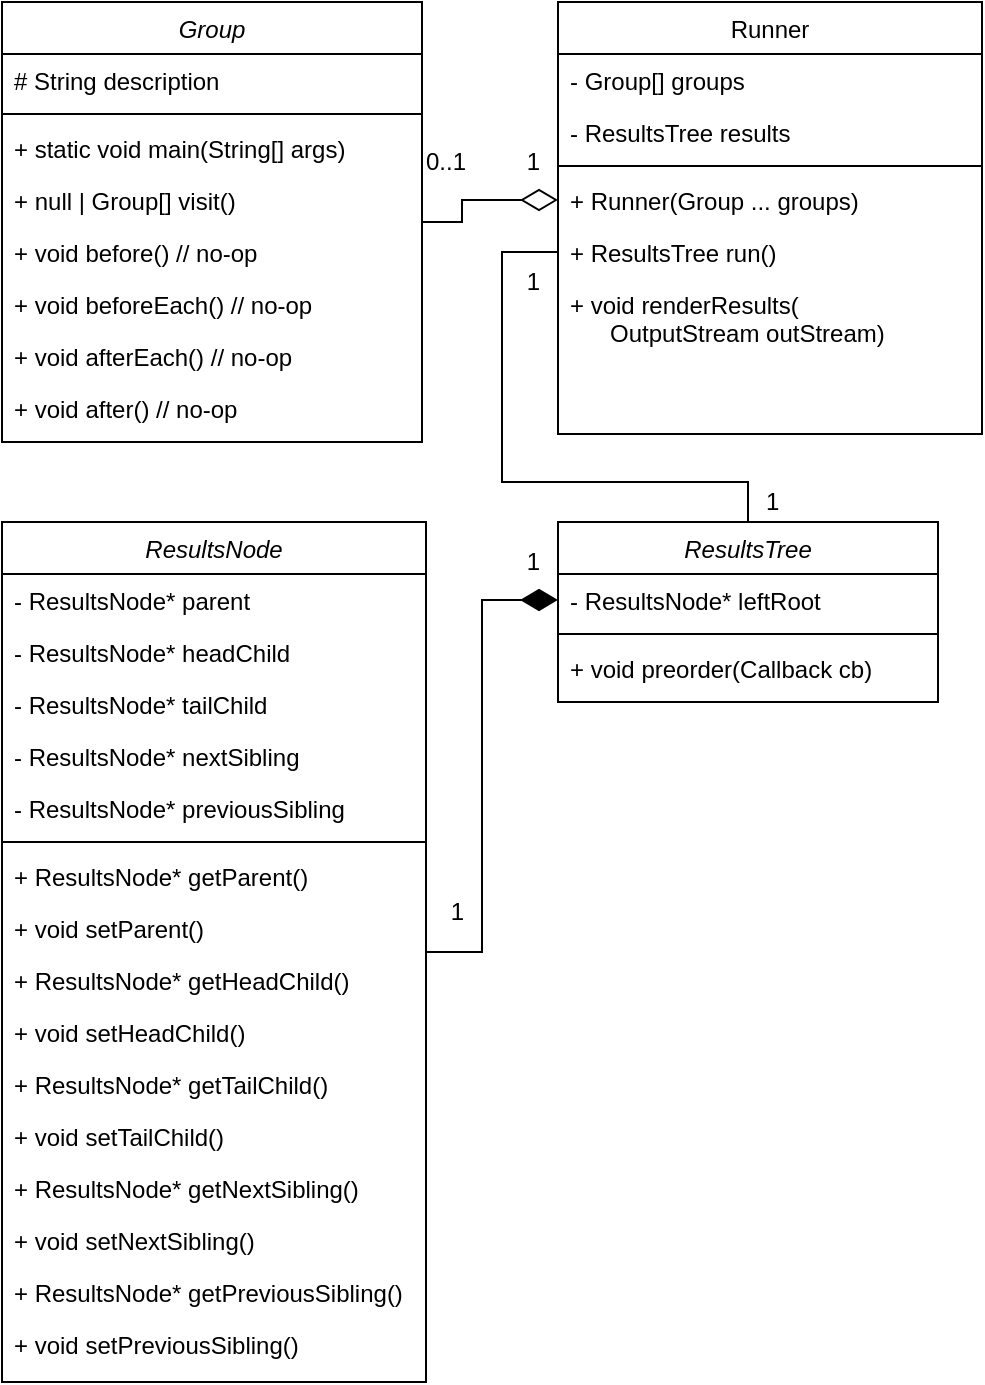 <mxfile version="15.6.8" type="github">
  <diagram id="C5RBs43oDa-KdzZeNtuy" name="Page-1">
    <mxGraphModel dx="1002" dy="706" grid="1" gridSize="10" guides="1" tooltips="1" connect="1" arrows="1" fold="1" page="1" pageScale="1" pageWidth="827" pageHeight="1169" math="0" shadow="0">
      <root>
        <mxCell id="WIyWlLk6GJQsqaUBKTNV-0" />
        <mxCell id="WIyWlLk6GJQsqaUBKTNV-1" parent="WIyWlLk6GJQsqaUBKTNV-0" />
        <mxCell id="LQyxx-FLRzyoBpR7StHB-50" style="edgeStyle=orthogonalEdgeStyle;rounded=0;orthogonalLoop=1;jettySize=auto;html=1;startArrow=none;startFill=0;endArrow=diamondThin;endFill=0;startSize=16;endSize=16;targetPerimeterSpacing=0;strokeWidth=1;" edge="1" parent="WIyWlLk6GJQsqaUBKTNV-1" source="zkfFHV4jXpPFQw0GAbJ--0" target="zkfFHV4jXpPFQw0GAbJ--24">
          <mxGeometry relative="1" as="geometry">
            <Array as="points">
              <mxPoint x="460" y="230" />
              <mxPoint x="460" y="219" />
            </Array>
          </mxGeometry>
        </mxCell>
        <mxCell id="zkfFHV4jXpPFQw0GAbJ--0" value="Group" style="swimlane;fontStyle=2;align=center;verticalAlign=top;childLayout=stackLayout;horizontal=1;startSize=26;horizontalStack=0;resizeParent=1;resizeLast=0;collapsible=1;marginBottom=0;rounded=0;shadow=0;strokeWidth=1;" parent="WIyWlLk6GJQsqaUBKTNV-1" vertex="1">
          <mxGeometry x="230" y="120" width="210" height="220" as="geometry">
            <mxRectangle x="230" y="140" width="160" height="26" as="alternateBounds" />
          </mxGeometry>
        </mxCell>
        <mxCell id="zkfFHV4jXpPFQw0GAbJ--1" value="# String description" style="text;align=left;verticalAlign=top;spacingLeft=4;spacingRight=4;overflow=hidden;rotatable=0;points=[[0,0.5],[1,0.5]];portConstraint=eastwest;" parent="zkfFHV4jXpPFQw0GAbJ--0" vertex="1">
          <mxGeometry y="26" width="210" height="26" as="geometry" />
        </mxCell>
        <mxCell id="zkfFHV4jXpPFQw0GAbJ--4" value="" style="line;html=1;strokeWidth=1;align=left;verticalAlign=middle;spacingTop=-1;spacingLeft=3;spacingRight=3;rotatable=0;labelPosition=right;points=[];portConstraint=eastwest;" parent="zkfFHV4jXpPFQw0GAbJ--0" vertex="1">
          <mxGeometry y="52" width="210" height="8" as="geometry" />
        </mxCell>
        <mxCell id="zkfFHV4jXpPFQw0GAbJ--5" value="+ static void main(String[] args)" style="text;align=left;verticalAlign=top;spacingLeft=4;spacingRight=4;overflow=hidden;rotatable=0;points=[[0,0.5],[1,0.5]];portConstraint=eastwest;" parent="zkfFHV4jXpPFQw0GAbJ--0" vertex="1">
          <mxGeometry y="60" width="210" height="26" as="geometry" />
        </mxCell>
        <mxCell id="LQyxx-FLRzyoBpR7StHB-8" value="+ null | Group[] visit()" style="text;align=left;verticalAlign=top;spacingLeft=4;spacingRight=4;overflow=hidden;rotatable=0;points=[[0,0.5],[1,0.5]];portConstraint=eastwest;" vertex="1" parent="zkfFHV4jXpPFQw0GAbJ--0">
          <mxGeometry y="86" width="210" height="26" as="geometry" />
        </mxCell>
        <mxCell id="LQyxx-FLRzyoBpR7StHB-3" value="+ void before() // no-op" style="text;align=left;verticalAlign=top;spacingLeft=4;spacingRight=4;overflow=hidden;rotatable=0;points=[[0,0.5],[1,0.5]];portConstraint=eastwest;" vertex="1" parent="zkfFHV4jXpPFQw0GAbJ--0">
          <mxGeometry y="112" width="210" height="26" as="geometry" />
        </mxCell>
        <mxCell id="LQyxx-FLRzyoBpR7StHB-5" value="+ void beforeEach() // no-op" style="text;align=left;verticalAlign=top;spacingLeft=4;spacingRight=4;overflow=hidden;rotatable=0;points=[[0,0.5],[1,0.5]];portConstraint=eastwest;" vertex="1" parent="zkfFHV4jXpPFQw0GAbJ--0">
          <mxGeometry y="138" width="210" height="26" as="geometry" />
        </mxCell>
        <mxCell id="LQyxx-FLRzyoBpR7StHB-6" value="+ void afterEach() // no-op" style="text;align=left;verticalAlign=top;spacingLeft=4;spacingRight=4;overflow=hidden;rotatable=0;points=[[0,0.5],[1,0.5]];portConstraint=eastwest;" vertex="1" parent="zkfFHV4jXpPFQw0GAbJ--0">
          <mxGeometry y="164" width="210" height="26" as="geometry" />
        </mxCell>
        <mxCell id="LQyxx-FLRzyoBpR7StHB-7" value="+ void after() // no-op" style="text;align=left;verticalAlign=top;spacingLeft=4;spacingRight=4;overflow=hidden;rotatable=0;points=[[0,0.5],[1,0.5]];portConstraint=eastwest;" vertex="1" parent="zkfFHV4jXpPFQw0GAbJ--0">
          <mxGeometry y="190" width="210" height="26" as="geometry" />
        </mxCell>
        <mxCell id="zkfFHV4jXpPFQw0GAbJ--17" value="Runner" style="swimlane;fontStyle=0;align=center;verticalAlign=top;childLayout=stackLayout;horizontal=1;startSize=26;horizontalStack=0;resizeParent=1;resizeLast=0;collapsible=1;marginBottom=0;rounded=0;shadow=0;strokeWidth=1;" parent="WIyWlLk6GJQsqaUBKTNV-1" vertex="1">
          <mxGeometry x="508" y="120" width="212" height="216" as="geometry">
            <mxRectangle x="550" y="140" width="160" height="26" as="alternateBounds" />
          </mxGeometry>
        </mxCell>
        <mxCell id="LQyxx-FLRzyoBpR7StHB-9" value="- Group[] groups" style="text;align=left;verticalAlign=top;spacingLeft=4;spacingRight=4;overflow=hidden;rotatable=0;points=[[0,0.5],[1,0.5]];portConstraint=eastwest;" vertex="1" parent="zkfFHV4jXpPFQw0GAbJ--17">
          <mxGeometry y="26" width="212" height="26" as="geometry" />
        </mxCell>
        <mxCell id="zkfFHV4jXpPFQw0GAbJ--18" value="- ResultsTree results" style="text;align=left;verticalAlign=top;spacingLeft=4;spacingRight=4;overflow=hidden;rotatable=0;points=[[0,0.5],[1,0.5]];portConstraint=eastwest;" parent="zkfFHV4jXpPFQw0GAbJ--17" vertex="1">
          <mxGeometry y="52" width="212" height="26" as="geometry" />
        </mxCell>
        <mxCell id="zkfFHV4jXpPFQw0GAbJ--23" value="" style="line;html=1;strokeWidth=1;align=left;verticalAlign=middle;spacingTop=-1;spacingLeft=3;spacingRight=3;rotatable=0;labelPosition=right;points=[];portConstraint=eastwest;" parent="zkfFHV4jXpPFQw0GAbJ--17" vertex="1">
          <mxGeometry y="78" width="212" height="8" as="geometry" />
        </mxCell>
        <mxCell id="zkfFHV4jXpPFQw0GAbJ--24" value="+ Runner(Group ... groups)" style="text;align=left;verticalAlign=top;spacingLeft=4;spacingRight=4;overflow=hidden;rotatable=0;points=[[0,0.5],[1,0.5]];portConstraint=eastwest;" parent="zkfFHV4jXpPFQw0GAbJ--17" vertex="1">
          <mxGeometry y="86" width="212" height="26" as="geometry" />
        </mxCell>
        <mxCell id="zkfFHV4jXpPFQw0GAbJ--25" value="+ ResultsTree run()" style="text;align=left;verticalAlign=top;spacingLeft=4;spacingRight=4;overflow=hidden;rotatable=0;points=[[0,0.5],[1,0.5]];portConstraint=eastwest;" parent="zkfFHV4jXpPFQw0GAbJ--17" vertex="1">
          <mxGeometry y="112" width="212" height="26" as="geometry" />
        </mxCell>
        <mxCell id="LQyxx-FLRzyoBpR7StHB-11" value="+ void renderResults(&#xa;      OutputStream outStream)" style="text;align=left;verticalAlign=top;spacingLeft=4;spacingRight=4;overflow=hidden;rotatable=0;points=[[0,0.5],[1,0.5]];portConstraint=eastwest;" vertex="1" parent="zkfFHV4jXpPFQw0GAbJ--17">
          <mxGeometry y="138" width="212" height="42" as="geometry" />
        </mxCell>
        <mxCell id="LQyxx-FLRzyoBpR7StHB-0" value="0..1" style="text;html=1;align=left;verticalAlign=middle;resizable=0;points=[];autosize=1;strokeColor=none;fillColor=none;" vertex="1" parent="WIyWlLk6GJQsqaUBKTNV-1">
          <mxGeometry x="440" y="190" width="40" height="20" as="geometry" />
        </mxCell>
        <mxCell id="LQyxx-FLRzyoBpR7StHB-1" value="1" style="text;html=1;align=right;verticalAlign=middle;resizable=0;points=[];autosize=1;strokeColor=none;fillColor=none;" vertex="1" parent="WIyWlLk6GJQsqaUBKTNV-1">
          <mxGeometry x="480" y="190" width="20" height="20" as="geometry" />
        </mxCell>
        <mxCell id="LQyxx-FLRzyoBpR7StHB-22" style="edgeStyle=orthogonalEdgeStyle;rounded=0;orthogonalLoop=1;jettySize=auto;html=1;endArrow=none;endFill=0;endSize=16;targetPerimeterSpacing=0;strokeWidth=1;" edge="1" parent="WIyWlLk6GJQsqaUBKTNV-1" source="LQyxx-FLRzyoBpR7StHB-12" target="zkfFHV4jXpPFQw0GAbJ--25">
          <mxGeometry relative="1" as="geometry">
            <Array as="points">
              <mxPoint x="603" y="360" />
              <mxPoint x="480" y="360" />
              <mxPoint x="480" y="245" />
            </Array>
          </mxGeometry>
        </mxCell>
        <mxCell id="LQyxx-FLRzyoBpR7StHB-12" value="ResultsTree" style="swimlane;fontStyle=2;align=center;verticalAlign=top;childLayout=stackLayout;horizontal=1;startSize=26;horizontalStack=0;resizeParent=1;resizeLast=0;collapsible=1;marginBottom=0;rounded=0;shadow=0;strokeWidth=1;" vertex="1" parent="WIyWlLk6GJQsqaUBKTNV-1">
          <mxGeometry x="508" y="380" width="190" height="90" as="geometry">
            <mxRectangle x="230" y="140" width="160" height="26" as="alternateBounds" />
          </mxGeometry>
        </mxCell>
        <mxCell id="LQyxx-FLRzyoBpR7StHB-21" value="- ResultsNode* leftRoot" style="text;align=left;verticalAlign=top;spacingLeft=4;spacingRight=4;overflow=hidden;rotatable=0;points=[[0,0.5],[1,0.5]];portConstraint=eastwest;" vertex="1" parent="LQyxx-FLRzyoBpR7StHB-12">
          <mxGeometry y="26" width="190" height="26" as="geometry" />
        </mxCell>
        <mxCell id="LQyxx-FLRzyoBpR7StHB-14" value="" style="line;html=1;strokeWidth=1;align=left;verticalAlign=middle;spacingTop=-1;spacingLeft=3;spacingRight=3;rotatable=0;labelPosition=right;points=[];portConstraint=eastwest;" vertex="1" parent="LQyxx-FLRzyoBpR7StHB-12">
          <mxGeometry y="52" width="190" height="8" as="geometry" />
        </mxCell>
        <mxCell id="LQyxx-FLRzyoBpR7StHB-15" value="+ void preorder(Callback cb)" style="text;align=left;verticalAlign=top;spacingLeft=4;spacingRight=4;overflow=hidden;rotatable=0;points=[[0,0.5],[1,0.5]];portConstraint=eastwest;" vertex="1" parent="LQyxx-FLRzyoBpR7StHB-12">
          <mxGeometry y="60" width="190" height="26" as="geometry" />
        </mxCell>
        <mxCell id="LQyxx-FLRzyoBpR7StHB-23" value="1" style="text;html=1;align=right;verticalAlign=middle;resizable=0;points=[];autosize=1;strokeColor=none;fillColor=none;" vertex="1" parent="WIyWlLk6GJQsqaUBKTNV-1">
          <mxGeometry x="480" y="250" width="20" height="20" as="geometry" />
        </mxCell>
        <mxCell id="LQyxx-FLRzyoBpR7StHB-24" value="1" style="text;html=1;align=left;verticalAlign=middle;resizable=0;points=[];autosize=1;strokeColor=none;fillColor=none;" vertex="1" parent="WIyWlLk6GJQsqaUBKTNV-1">
          <mxGeometry x="610" y="360" width="20" height="20" as="geometry" />
        </mxCell>
        <mxCell id="LQyxx-FLRzyoBpR7StHB-44" style="edgeStyle=orthogonalEdgeStyle;rounded=0;orthogonalLoop=1;jettySize=auto;html=1;entryX=0;entryY=0.5;entryDx=0;entryDy=0;endArrow=diamondThin;endFill=1;endSize=16;targetPerimeterSpacing=0;strokeWidth=1;startArrow=none;startFill=0;startSize=16;" edge="1" parent="WIyWlLk6GJQsqaUBKTNV-1" source="LQyxx-FLRzyoBpR7StHB-25" target="LQyxx-FLRzyoBpR7StHB-21">
          <mxGeometry relative="1" as="geometry" />
        </mxCell>
        <mxCell id="LQyxx-FLRzyoBpR7StHB-25" value="ResultsNode" style="swimlane;fontStyle=2;align=center;verticalAlign=top;childLayout=stackLayout;horizontal=1;startSize=26;horizontalStack=0;resizeParent=1;resizeLast=0;collapsible=1;marginBottom=0;rounded=0;shadow=0;strokeWidth=1;" vertex="1" parent="WIyWlLk6GJQsqaUBKTNV-1">
          <mxGeometry x="230" y="380" width="212" height="430" as="geometry">
            <mxRectangle x="230" y="140" width="160" height="26" as="alternateBounds" />
          </mxGeometry>
        </mxCell>
        <mxCell id="LQyxx-FLRzyoBpR7StHB-26" value="- ResultsNode* parent" style="text;align=left;verticalAlign=top;spacingLeft=4;spacingRight=4;overflow=hidden;rotatable=0;points=[[0,0.5],[1,0.5]];portConstraint=eastwest;" vertex="1" parent="LQyxx-FLRzyoBpR7StHB-25">
          <mxGeometry y="26" width="212" height="26" as="geometry" />
        </mxCell>
        <mxCell id="LQyxx-FLRzyoBpR7StHB-29" value="- ResultsNode* headChild" style="text;align=left;verticalAlign=top;spacingLeft=4;spacingRight=4;overflow=hidden;rotatable=0;points=[[0,0.5],[1,0.5]];portConstraint=eastwest;" vertex="1" parent="LQyxx-FLRzyoBpR7StHB-25">
          <mxGeometry y="52" width="212" height="26" as="geometry" />
        </mxCell>
        <mxCell id="LQyxx-FLRzyoBpR7StHB-31" value="- ResultsNode* tailChild" style="text;align=left;verticalAlign=top;spacingLeft=4;spacingRight=4;overflow=hidden;rotatable=0;points=[[0,0.5],[1,0.5]];portConstraint=eastwest;" vertex="1" parent="LQyxx-FLRzyoBpR7StHB-25">
          <mxGeometry y="78" width="212" height="26" as="geometry" />
        </mxCell>
        <mxCell id="LQyxx-FLRzyoBpR7StHB-30" value="- ResultsNode* nextSibling" style="text;align=left;verticalAlign=top;spacingLeft=4;spacingRight=4;overflow=hidden;rotatable=0;points=[[0,0.5],[1,0.5]];portConstraint=eastwest;" vertex="1" parent="LQyxx-FLRzyoBpR7StHB-25">
          <mxGeometry y="104" width="212" height="26" as="geometry" />
        </mxCell>
        <mxCell id="LQyxx-FLRzyoBpR7StHB-32" value="- ResultsNode* previousSibling" style="text;align=left;verticalAlign=top;spacingLeft=4;spacingRight=4;overflow=hidden;rotatable=0;points=[[0,0.5],[1,0.5]];portConstraint=eastwest;" vertex="1" parent="LQyxx-FLRzyoBpR7StHB-25">
          <mxGeometry y="130" width="212" height="26" as="geometry" />
        </mxCell>
        <mxCell id="LQyxx-FLRzyoBpR7StHB-27" value="" style="line;html=1;strokeWidth=1;align=left;verticalAlign=middle;spacingTop=-1;spacingLeft=3;spacingRight=3;rotatable=0;labelPosition=right;points=[];portConstraint=eastwest;" vertex="1" parent="LQyxx-FLRzyoBpR7StHB-25">
          <mxGeometry y="156" width="212" height="8" as="geometry" />
        </mxCell>
        <mxCell id="LQyxx-FLRzyoBpR7StHB-28" value="+ ResultsNode* getParent()" style="text;align=left;verticalAlign=top;spacingLeft=4;spacingRight=4;overflow=hidden;rotatable=0;points=[[0,0.5],[1,0.5]];portConstraint=eastwest;" vertex="1" parent="LQyxx-FLRzyoBpR7StHB-25">
          <mxGeometry y="164" width="212" height="26" as="geometry" />
        </mxCell>
        <mxCell id="LQyxx-FLRzyoBpR7StHB-33" value="+ void setParent()" style="text;align=left;verticalAlign=top;spacingLeft=4;spacingRight=4;overflow=hidden;rotatable=0;points=[[0,0.5],[1,0.5]];portConstraint=eastwest;" vertex="1" parent="LQyxx-FLRzyoBpR7StHB-25">
          <mxGeometry y="190" width="212" height="26" as="geometry" />
        </mxCell>
        <mxCell id="LQyxx-FLRzyoBpR7StHB-36" value="+ ResultsNode* getHeadChild()" style="text;align=left;verticalAlign=top;spacingLeft=4;spacingRight=4;overflow=hidden;rotatable=0;points=[[0,0.5],[1,0.5]];portConstraint=eastwest;" vertex="1" parent="LQyxx-FLRzyoBpR7StHB-25">
          <mxGeometry y="216" width="212" height="26" as="geometry" />
        </mxCell>
        <mxCell id="LQyxx-FLRzyoBpR7StHB-37" value="+ void setHeadChild()" style="text;align=left;verticalAlign=top;spacingLeft=4;spacingRight=4;overflow=hidden;rotatable=0;points=[[0,0.5],[1,0.5]];portConstraint=eastwest;" vertex="1" parent="LQyxx-FLRzyoBpR7StHB-25">
          <mxGeometry y="242" width="212" height="26" as="geometry" />
        </mxCell>
        <mxCell id="LQyxx-FLRzyoBpR7StHB-39" value="+ ResultsNode* getTailChild()" style="text;align=left;verticalAlign=top;spacingLeft=4;spacingRight=4;overflow=hidden;rotatable=0;points=[[0,0.5],[1,0.5]];portConstraint=eastwest;" vertex="1" parent="LQyxx-FLRzyoBpR7StHB-25">
          <mxGeometry y="268" width="212" height="26" as="geometry" />
        </mxCell>
        <mxCell id="LQyxx-FLRzyoBpR7StHB-38" value="+ void setTailChild()" style="text;align=left;verticalAlign=top;spacingLeft=4;spacingRight=4;overflow=hidden;rotatable=0;points=[[0,0.5],[1,0.5]];portConstraint=eastwest;" vertex="1" parent="LQyxx-FLRzyoBpR7StHB-25">
          <mxGeometry y="294" width="212" height="26" as="geometry" />
        </mxCell>
        <mxCell id="LQyxx-FLRzyoBpR7StHB-40" value="+ ResultsNode* getNextSibling()" style="text;align=left;verticalAlign=top;spacingLeft=4;spacingRight=4;overflow=hidden;rotatable=0;points=[[0,0.5],[1,0.5]];portConstraint=eastwest;" vertex="1" parent="LQyxx-FLRzyoBpR7StHB-25">
          <mxGeometry y="320" width="212" height="26" as="geometry" />
        </mxCell>
        <mxCell id="LQyxx-FLRzyoBpR7StHB-41" value="+ void setNextSibling()" style="text;align=left;verticalAlign=top;spacingLeft=4;spacingRight=4;overflow=hidden;rotatable=0;points=[[0,0.5],[1,0.5]];portConstraint=eastwest;" vertex="1" parent="LQyxx-FLRzyoBpR7StHB-25">
          <mxGeometry y="346" width="212" height="26" as="geometry" />
        </mxCell>
        <mxCell id="LQyxx-FLRzyoBpR7StHB-42" value="+ ResultsNode* getPreviousSibling()" style="text;align=left;verticalAlign=top;spacingLeft=4;spacingRight=4;overflow=hidden;rotatable=0;points=[[0,0.5],[1,0.5]];portConstraint=eastwest;" vertex="1" parent="LQyxx-FLRzyoBpR7StHB-25">
          <mxGeometry y="372" width="212" height="26" as="geometry" />
        </mxCell>
        <mxCell id="LQyxx-FLRzyoBpR7StHB-43" value="+ void setPreviousSibling()" style="text;align=left;verticalAlign=top;spacingLeft=4;spacingRight=4;overflow=hidden;rotatable=0;points=[[0,0.5],[1,0.5]];portConstraint=eastwest;" vertex="1" parent="LQyxx-FLRzyoBpR7StHB-25">
          <mxGeometry y="398" width="212" height="26" as="geometry" />
        </mxCell>
        <mxCell id="LQyxx-FLRzyoBpR7StHB-45" value="1" style="text;html=1;align=right;verticalAlign=middle;resizable=0;points=[];autosize=1;strokeColor=none;fillColor=none;" vertex="1" parent="WIyWlLk6GJQsqaUBKTNV-1">
          <mxGeometry x="442" y="565" width="20" height="20" as="geometry" />
        </mxCell>
        <mxCell id="LQyxx-FLRzyoBpR7StHB-47" value="1" style="text;html=1;align=right;verticalAlign=middle;resizable=0;points=[];autosize=1;strokeColor=none;fillColor=none;" vertex="1" parent="WIyWlLk6GJQsqaUBKTNV-1">
          <mxGeometry x="480" y="390" width="20" height="20" as="geometry" />
        </mxCell>
      </root>
    </mxGraphModel>
  </diagram>
</mxfile>
